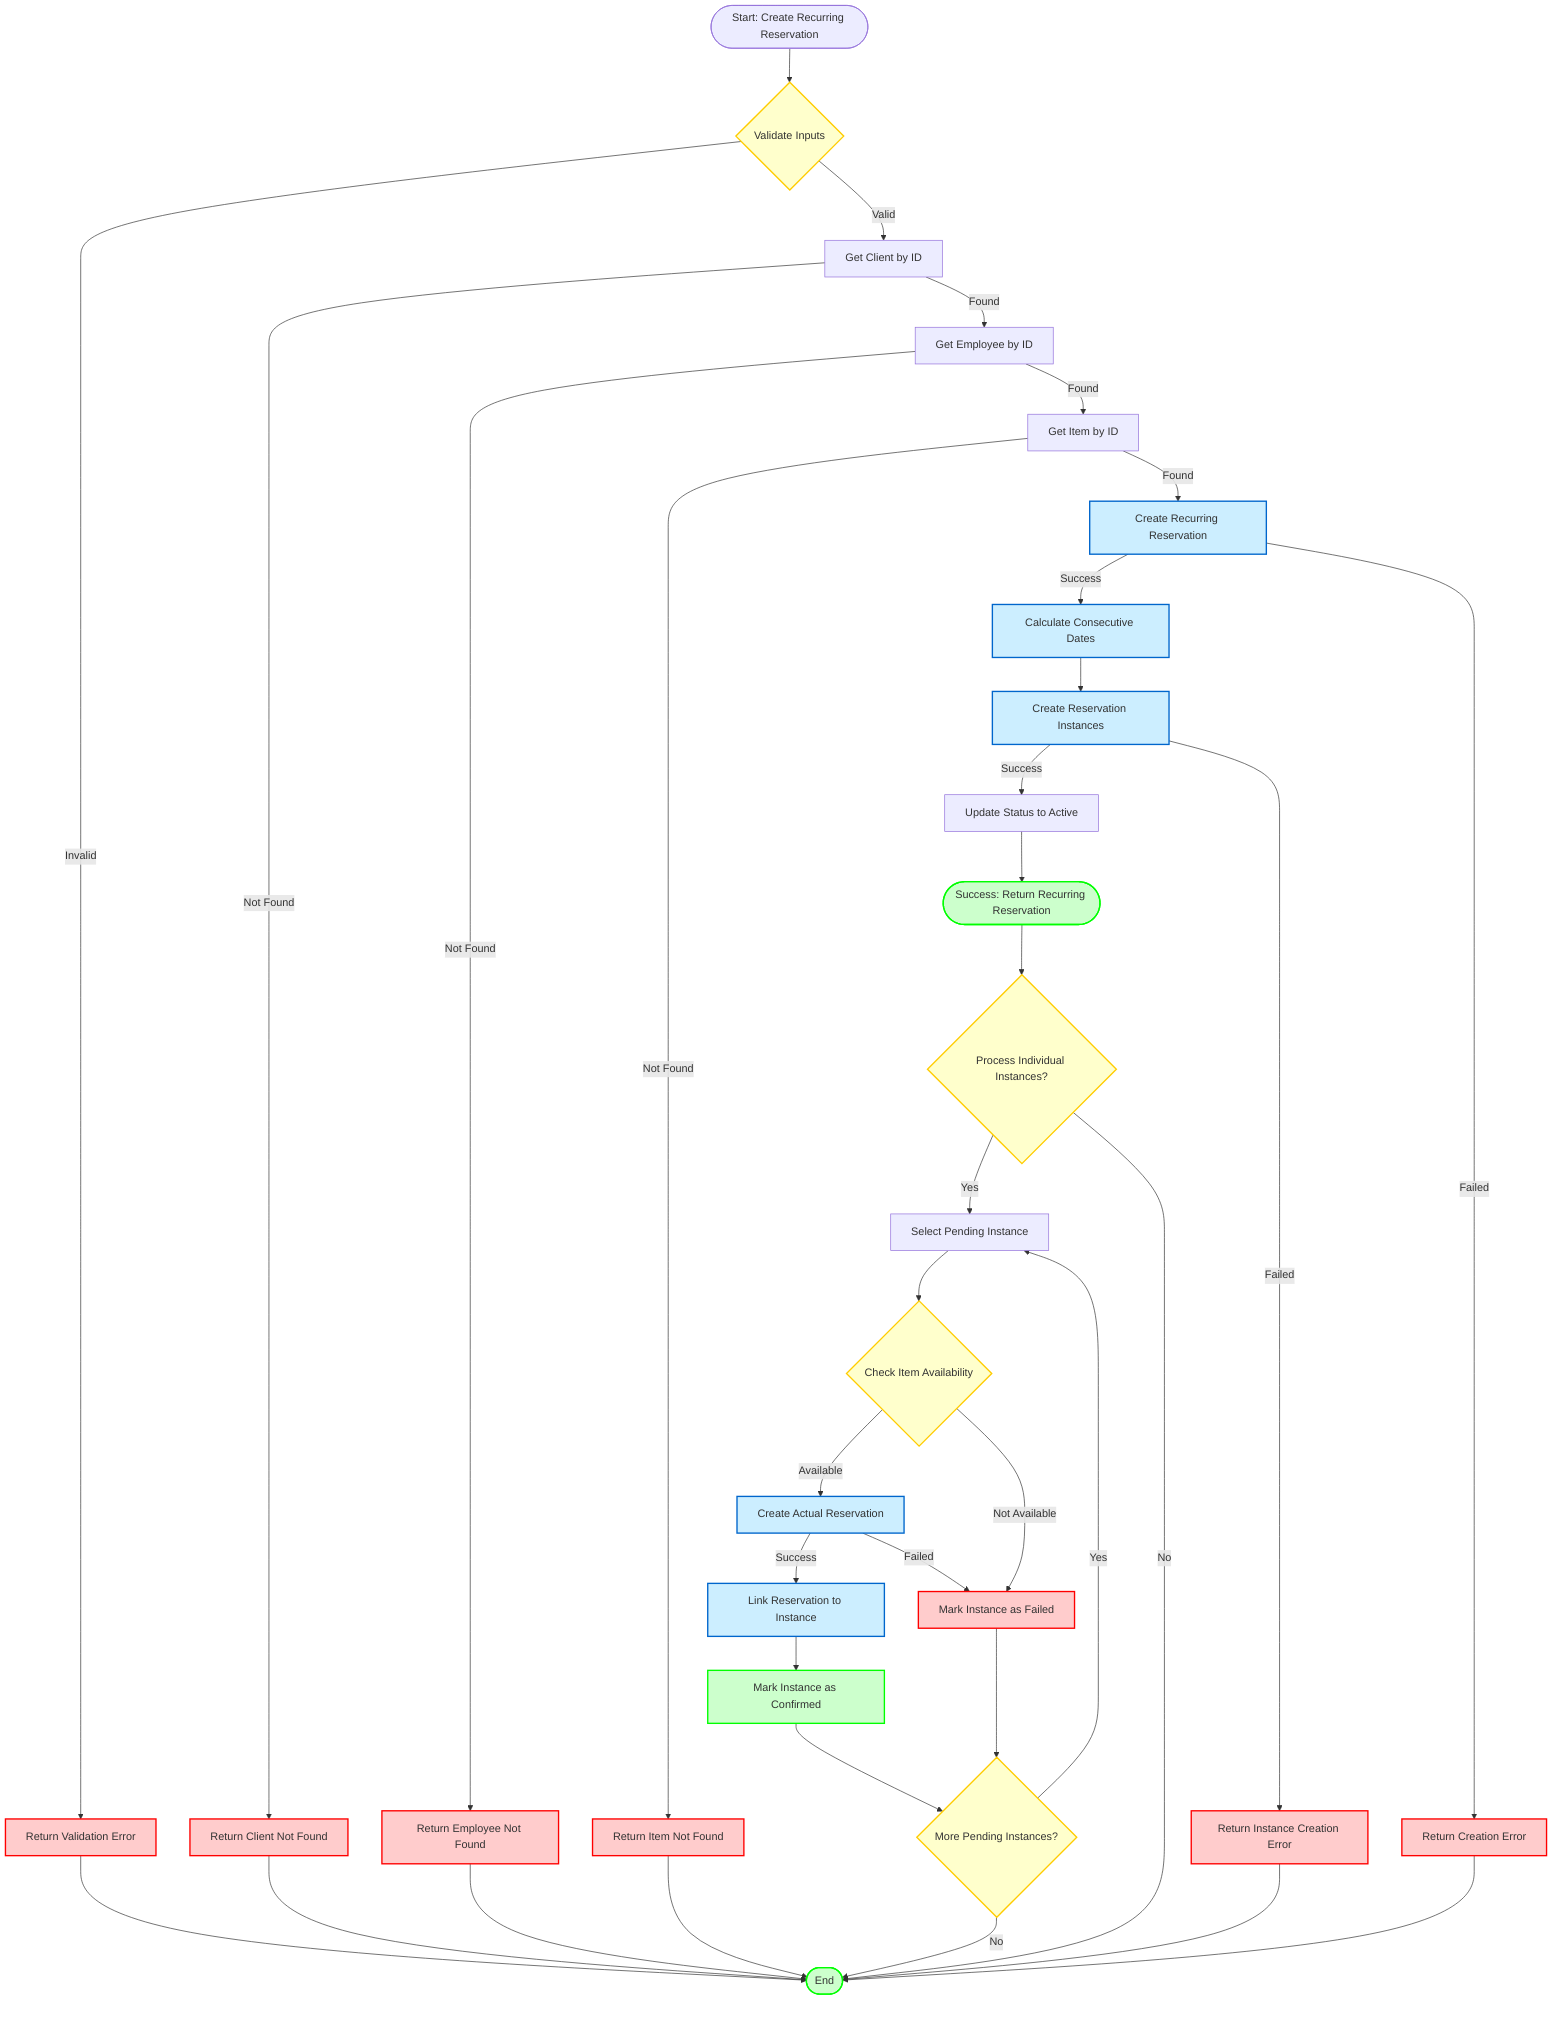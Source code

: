 flowchart TD
    %% Recurring Reservation Workflow Diagram
    
    Start([Start: Create Recurring Reservation]) --> ValidateInputs{Validate Inputs}
    
    ValidateInputs -->|Invalid| Error1[Return Validation Error]
    ValidateInputs -->|Valid| GetClient[Get Client by ID]
    
    GetClient -->|Not Found| Error2[Return Client Not Found]
    GetClient -->|Found| GetEmployee[Get Employee by ID]
    
    GetEmployee -->|Not Found| Error3[Return Employee Not Found]
    GetEmployee -->|Found| GetItem[Get Item by ID]
    
    GetItem -->|Not Found| Error4[Return Item Not Found]
    GetItem -->|Found| CreateRecurring[Create Recurring Reservation]
    
    CreateRecurring -->|Success| CalculateDates[Calculate Consecutive Dates]
    CreateRecurring -->|Failed| Error5[Return Creation Error]
    
    CalculateDates --> CreateInstances[Create Reservation Instances]
    
    CreateInstances -->|Success| UpdateStatus[Update Status to Active]
    CreateInstances -->|Failed| Error6[Return Instance Creation Error]
    
    UpdateStatus --> Success([Success: Return Recurring Reservation])
    
    %% Instance Processing Workflow
    Success --> ProcessInstances{Process Individual Instances?}
    ProcessInstances -->|Yes| SelectInstance[Select Pending Instance]
    ProcessInstances -->|No| End([End])
    
    SelectInstance --> CheckAvailability{Check Item Availability}
    
    CheckAvailability -->|Available| CreateReservation[Create Actual Reservation]
    CheckAvailability -->|Not Available| MarkFailed[Mark Instance as Failed]
    
    CreateReservation -->|Success| LinkReservation[Link Reservation to Instance]
    CreateReservation -->|Failed| MarkFailed
    
    LinkReservation --> MarkConfirmed[Mark Instance as Confirmed]
    MarkFailed --> NextInstance{More Pending Instances?}
    MarkConfirmed --> NextInstance
    
    NextInstance -->|Yes| SelectInstance
    NextInstance -->|No| End
    
    %% Error handling
    Error1 --> End
    Error2 --> End
    Error3 --> End
    Error4 --> End
    Error5 --> End
    Error6 --> End
    
    %% Styling
    classDef errorClass fill:#ffcccc,stroke:#ff0000,stroke-width:2px
    classDef successClass fill:#ccffcc,stroke:#00ff00,stroke-width:2px
    classDef processClass fill:#cceeff,stroke:#0066cc,stroke-width:2px
    classDef decisionClass fill:#ffffcc,stroke:#ffcc00,stroke-width:2px
    
    class Error1,Error2,Error3,Error4,Error5,Error6,MarkFailed errorClass
    class Success,End,MarkConfirmed successClass
    class CreateRecurring,CalculateDates,CreateInstances,CreateReservation,LinkReservation processClass
    class ValidateInputs,CheckAvailability,ProcessInstances,NextInstance decisionClass